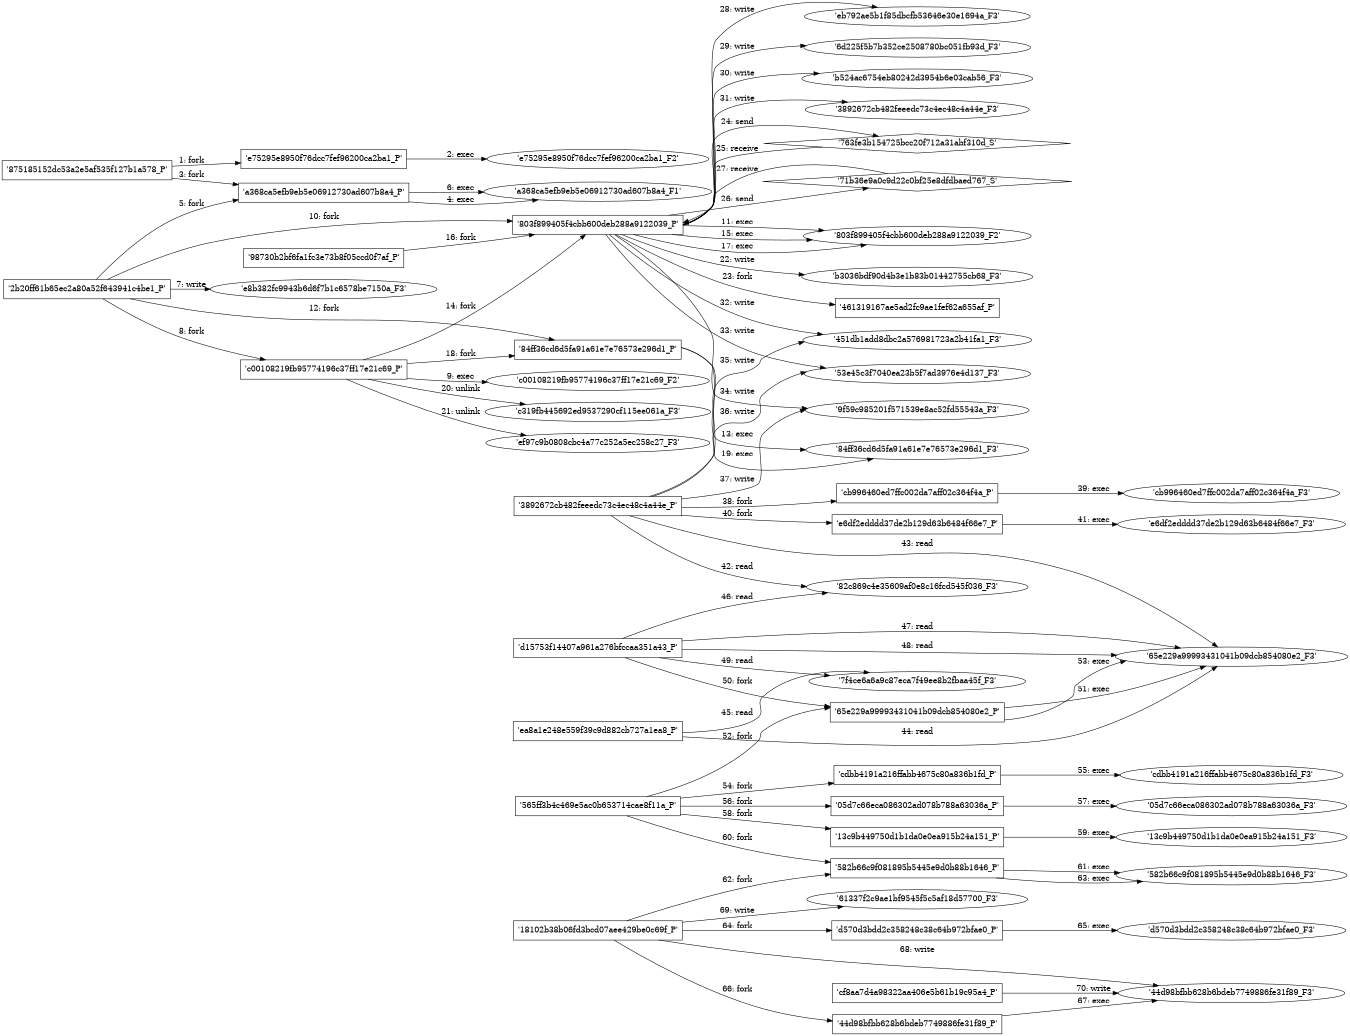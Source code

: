digraph "D:\Learning\Paper\apt\基于CTI的攻击预警\Dataset\攻击图\ASGfromALLCTI\Quarterly Report Incident Response trends in Q1 2022.dot" {
rankdir="LR"
size="9"
fixedsize="false"
splines="true"
nodesep=0.3
ranksep=0
fontsize=10
overlap="scalexy"
engine= "neato"
	"'875185152dc53a2e5af535f127b1a578_P'" [node_type=Process shape=box]
	"'e75295e8950f76dcc7fef96200ca2ba1_P'" [node_type=Process shape=box]
	"'875185152dc53a2e5af535f127b1a578_P'" -> "'e75295e8950f76dcc7fef96200ca2ba1_P'" [label="1: fork"]
	"'e75295e8950f76dcc7fef96200ca2ba1_P'" [node_type=Process shape=box]
	"'e75295e8950f76dcc7fef96200ca2ba1_F2'" [node_type=File shape=ellipse]
	"'e75295e8950f76dcc7fef96200ca2ba1_P'" -> "'e75295e8950f76dcc7fef96200ca2ba1_F2'" [label="2: exec"]
	"'875185152dc53a2e5af535f127b1a578_P'" [node_type=Process shape=box]
	"'a368ca5efb9eb5e06912730ad607b8a4_P'" [node_type=Process shape=box]
	"'875185152dc53a2e5af535f127b1a578_P'" -> "'a368ca5efb9eb5e06912730ad607b8a4_P'" [label="3: fork"]
	"'a368ca5efb9eb5e06912730ad607b8a4_P'" [node_type=Process shape=box]
	"'a368ca5efb9eb5e06912730ad607b8a4_F1'" [node_type=File shape=ellipse]
	"'a368ca5efb9eb5e06912730ad607b8a4_P'" -> "'a368ca5efb9eb5e06912730ad607b8a4_F1'" [label="4: exec"]
	"'2b20ff61b65ec2a80a52f643941c4be1_P'" [node_type=Process shape=box]
	"'a368ca5efb9eb5e06912730ad607b8a4_P'" [node_type=Process shape=box]
	"'2b20ff61b65ec2a80a52f643941c4be1_P'" -> "'a368ca5efb9eb5e06912730ad607b8a4_P'" [label="5: fork"]
	"'a368ca5efb9eb5e06912730ad607b8a4_P'" [node_type=Process shape=box]
	"'a368ca5efb9eb5e06912730ad607b8a4_F1'" [node_type=File shape=ellipse]
	"'a368ca5efb9eb5e06912730ad607b8a4_P'" -> "'a368ca5efb9eb5e06912730ad607b8a4_F1'" [label="6: exec"]
	"'e8b382fc9943b6d6f7b1c6578be7150a_F3'" [node_type=file shape=ellipse]
	"'2b20ff61b65ec2a80a52f643941c4be1_P'" [node_type=Process shape=box]
	"'2b20ff61b65ec2a80a52f643941c4be1_P'" -> "'e8b382fc9943b6d6f7b1c6578be7150a_F3'" [label="7: write"]
	"'2b20ff61b65ec2a80a52f643941c4be1_P'" [node_type=Process shape=box]
	"'c00108219fb95774196c37ff17e21c69_P'" [node_type=Process shape=box]
	"'2b20ff61b65ec2a80a52f643941c4be1_P'" -> "'c00108219fb95774196c37ff17e21c69_P'" [label="8: fork"]
	"'c00108219fb95774196c37ff17e21c69_P'" [node_type=Process shape=box]
	"'c00108219fb95774196c37ff17e21c69_F2'" [node_type=File shape=ellipse]
	"'c00108219fb95774196c37ff17e21c69_P'" -> "'c00108219fb95774196c37ff17e21c69_F2'" [label="9: exec"]
	"'2b20ff61b65ec2a80a52f643941c4be1_P'" [node_type=Process shape=box]
	"'803f899405f4cbb600deb288a9122039_P'" [node_type=Process shape=box]
	"'2b20ff61b65ec2a80a52f643941c4be1_P'" -> "'803f899405f4cbb600deb288a9122039_P'" [label="10: fork"]
	"'803f899405f4cbb600deb288a9122039_P'" [node_type=Process shape=box]
	"'803f899405f4cbb600deb288a9122039_F2'" [node_type=File shape=ellipse]
	"'803f899405f4cbb600deb288a9122039_P'" -> "'803f899405f4cbb600deb288a9122039_F2'" [label="11: exec"]
	"'2b20ff61b65ec2a80a52f643941c4be1_P'" [node_type=Process shape=box]
	"'84ff36cd6d5fa91a61e7e76573e296d1_P'" [node_type=Process shape=box]
	"'2b20ff61b65ec2a80a52f643941c4be1_P'" -> "'84ff36cd6d5fa91a61e7e76573e296d1_P'" [label="12: fork"]
	"'84ff36cd6d5fa91a61e7e76573e296d1_P'" [node_type=Process shape=box]
	"'84ff36cd6d5fa91a61e7e76573e296d1_F3'" [node_type=File shape=ellipse]
	"'84ff36cd6d5fa91a61e7e76573e296d1_P'" -> "'84ff36cd6d5fa91a61e7e76573e296d1_F3'" [label="13: exec"]
	"'c00108219fb95774196c37ff17e21c69_P'" [node_type=Process shape=box]
	"'803f899405f4cbb600deb288a9122039_P'" [node_type=Process shape=box]
	"'c00108219fb95774196c37ff17e21c69_P'" -> "'803f899405f4cbb600deb288a9122039_P'" [label="14: fork"]
	"'803f899405f4cbb600deb288a9122039_P'" [node_type=Process shape=box]
	"'803f899405f4cbb600deb288a9122039_F2'" [node_type=File shape=ellipse]
	"'803f899405f4cbb600deb288a9122039_P'" -> "'803f899405f4cbb600deb288a9122039_F2'" [label="15: exec"]
	"'98730b2bf6fa1fc3e73b8f05ccd0f7af_P'" [node_type=Process shape=box]
	"'803f899405f4cbb600deb288a9122039_P'" [node_type=Process shape=box]
	"'98730b2bf6fa1fc3e73b8f05ccd0f7af_P'" -> "'803f899405f4cbb600deb288a9122039_P'" [label="16: fork"]
	"'803f899405f4cbb600deb288a9122039_P'" [node_type=Process shape=box]
	"'803f899405f4cbb600deb288a9122039_F2'" [node_type=File shape=ellipse]
	"'803f899405f4cbb600deb288a9122039_P'" -> "'803f899405f4cbb600deb288a9122039_F2'" [label="17: exec"]
	"'c00108219fb95774196c37ff17e21c69_P'" [node_type=Process shape=box]
	"'84ff36cd6d5fa91a61e7e76573e296d1_P'" [node_type=Process shape=box]
	"'c00108219fb95774196c37ff17e21c69_P'" -> "'84ff36cd6d5fa91a61e7e76573e296d1_P'" [label="18: fork"]
	"'84ff36cd6d5fa91a61e7e76573e296d1_P'" [node_type=Process shape=box]
	"'84ff36cd6d5fa91a61e7e76573e296d1_F3'" [node_type=File shape=ellipse]
	"'84ff36cd6d5fa91a61e7e76573e296d1_P'" -> "'84ff36cd6d5fa91a61e7e76573e296d1_F3'" [label="19: exec"]
	"'c319fb445692ed9537290cf115ee061a_F3'" [node_type=file shape=ellipse]
	"'c00108219fb95774196c37ff17e21c69_P'" [node_type=Process shape=box]
	"'c00108219fb95774196c37ff17e21c69_P'" -> "'c319fb445692ed9537290cf115ee061a_F3'" [label="20: unlink"]
	"'ef97c9b0808cbc4a77c252a5ec258c27_F3'" [node_type=file shape=ellipse]
	"'c00108219fb95774196c37ff17e21c69_P'" [node_type=Process shape=box]
	"'c00108219fb95774196c37ff17e21c69_P'" -> "'ef97c9b0808cbc4a77c252a5ec258c27_F3'" [label="21: unlink"]
	"'b3036bdf90d4b3e1b83b01442755cb68_F3'" [node_type=file shape=ellipse]
	"'803f899405f4cbb600deb288a9122039_P'" [node_type=Process shape=box]
	"'803f899405f4cbb600deb288a9122039_P'" -> "'b3036bdf90d4b3e1b83b01442755cb68_F3'" [label="22: write"]
	"'803f899405f4cbb600deb288a9122039_P'" [node_type=Process shape=box]
	"'461319167ae5ad2fc9ae1fef62a655af_P'" [node_type=Process shape=box]
	"'803f899405f4cbb600deb288a9122039_P'" -> "'461319167ae5ad2fc9ae1fef62a655af_P'" [label="23: fork"]
	"'763fe3b154725bcc20f712a31abf310d_S'" [node_type=Socket shape=diamond]
	"'803f899405f4cbb600deb288a9122039_P'" [node_type=Process shape=box]
	"'803f899405f4cbb600deb288a9122039_P'" -> "'763fe3b154725bcc20f712a31abf310d_S'" [label="24: send"]
	"'763fe3b154725bcc20f712a31abf310d_S'" -> "'803f899405f4cbb600deb288a9122039_P'" [label="25: receive"]
	"'71b36e9a0c9d22c0bf25e8dfdbaed767_S'" [node_type=Socket shape=diamond]
	"'803f899405f4cbb600deb288a9122039_P'" [node_type=Process shape=box]
	"'803f899405f4cbb600deb288a9122039_P'" -> "'71b36e9a0c9d22c0bf25e8dfdbaed767_S'" [label="26: send"]
	"'71b36e9a0c9d22c0bf25e8dfdbaed767_S'" -> "'803f899405f4cbb600deb288a9122039_P'" [label="27: receive"]
	"'eb792ae5b1f85dbcfb53646e30e1694a_F3'" [node_type=file shape=ellipse]
	"'803f899405f4cbb600deb288a9122039_P'" [node_type=Process shape=box]
	"'803f899405f4cbb600deb288a9122039_P'" -> "'eb792ae5b1f85dbcfb53646e30e1694a_F3'" [label="28: write"]
	"'6d225f5b7b352ce2508780bc051fb93d_F3'" [node_type=file shape=ellipse]
	"'803f899405f4cbb600deb288a9122039_P'" [node_type=Process shape=box]
	"'803f899405f4cbb600deb288a9122039_P'" -> "'6d225f5b7b352ce2508780bc051fb93d_F3'" [label="29: write"]
	"'b524ac6754eb80242d3954b6e03cab56_F3'" [node_type=file shape=ellipse]
	"'803f899405f4cbb600deb288a9122039_P'" [node_type=Process shape=box]
	"'803f899405f4cbb600deb288a9122039_P'" -> "'b524ac6754eb80242d3954b6e03cab56_F3'" [label="30: write"]
	"'3892672cb482feeedc73c4ec48c4a44e_F3'" [node_type=file shape=ellipse]
	"'803f899405f4cbb600deb288a9122039_P'" [node_type=Process shape=box]
	"'803f899405f4cbb600deb288a9122039_P'" -> "'3892672cb482feeedc73c4ec48c4a44e_F3'" [label="31: write"]
	"'451db1add8dbc2a576981723a2b41fa1_F3'" [node_type=file shape=ellipse]
	"'803f899405f4cbb600deb288a9122039_P'" [node_type=Process shape=box]
	"'803f899405f4cbb600deb288a9122039_P'" -> "'451db1add8dbc2a576981723a2b41fa1_F3'" [label="32: write"]
	"'53e45c3f7040ea23b5f7ad3976e4d137_F3'" [node_type=file shape=ellipse]
	"'803f899405f4cbb600deb288a9122039_P'" [node_type=Process shape=box]
	"'803f899405f4cbb600deb288a9122039_P'" -> "'53e45c3f7040ea23b5f7ad3976e4d137_F3'" [label="33: write"]
	"'9f59c985201f571539e8ac52fd55543a_F3'" [node_type=file shape=ellipse]
	"'803f899405f4cbb600deb288a9122039_P'" [node_type=Process shape=box]
	"'803f899405f4cbb600deb288a9122039_P'" -> "'9f59c985201f571539e8ac52fd55543a_F3'" [label="34: write"]
	"'451db1add8dbc2a576981723a2b41fa1_F3'" [node_type=file shape=ellipse]
	"'3892672cb482feeedc73c4ec48c4a44e_P'" [node_type=Process shape=box]
	"'3892672cb482feeedc73c4ec48c4a44e_P'" -> "'451db1add8dbc2a576981723a2b41fa1_F3'" [label="35: write"]
	"'53e45c3f7040ea23b5f7ad3976e4d137_F3'" [node_type=file shape=ellipse]
	"'3892672cb482feeedc73c4ec48c4a44e_P'" [node_type=Process shape=box]
	"'3892672cb482feeedc73c4ec48c4a44e_P'" -> "'53e45c3f7040ea23b5f7ad3976e4d137_F3'" [label="36: write"]
	"'9f59c985201f571539e8ac52fd55543a_F3'" [node_type=file shape=ellipse]
	"'3892672cb482feeedc73c4ec48c4a44e_P'" [node_type=Process shape=box]
	"'3892672cb482feeedc73c4ec48c4a44e_P'" -> "'9f59c985201f571539e8ac52fd55543a_F3'" [label="37: write"]
	"'3892672cb482feeedc73c4ec48c4a44e_P'" [node_type=Process shape=box]
	"'cb996460ed7ffc002da7aff02c364f4a_P'" [node_type=Process shape=box]
	"'3892672cb482feeedc73c4ec48c4a44e_P'" -> "'cb996460ed7ffc002da7aff02c364f4a_P'" [label="38: fork"]
	"'cb996460ed7ffc002da7aff02c364f4a_P'" [node_type=Process shape=box]
	"'cb996460ed7ffc002da7aff02c364f4a_F3'" [node_type=File shape=ellipse]
	"'cb996460ed7ffc002da7aff02c364f4a_P'" -> "'cb996460ed7ffc002da7aff02c364f4a_F3'" [label="39: exec"]
	"'3892672cb482feeedc73c4ec48c4a44e_P'" [node_type=Process shape=box]
	"'e6df2edddd37de2b129d63b6484f66e7_P'" [node_type=Process shape=box]
	"'3892672cb482feeedc73c4ec48c4a44e_P'" -> "'e6df2edddd37de2b129d63b6484f66e7_P'" [label="40: fork"]
	"'e6df2edddd37de2b129d63b6484f66e7_P'" [node_type=Process shape=box]
	"'e6df2edddd37de2b129d63b6484f66e7_F3'" [node_type=File shape=ellipse]
	"'e6df2edddd37de2b129d63b6484f66e7_P'" -> "'e6df2edddd37de2b129d63b6484f66e7_F3'" [label="41: exec"]
	"'82c869c4e35609af0e8c16fcd545f036_F3'" [node_type=file shape=ellipse]
	"'3892672cb482feeedc73c4ec48c4a44e_P'" [node_type=Process shape=box]
	"'3892672cb482feeedc73c4ec48c4a44e_P'" -> "'82c869c4e35609af0e8c16fcd545f036_F3'" [label="42: read"]
	"'65e229a99993431041b09dcb854080e2_F3'" [node_type=file shape=ellipse]
	"'3892672cb482feeedc73c4ec48c4a44e_P'" [node_type=Process shape=box]
	"'3892672cb482feeedc73c4ec48c4a44e_P'" -> "'65e229a99993431041b09dcb854080e2_F3'" [label="43: read"]
	"'65e229a99993431041b09dcb854080e2_F3'" [node_type=file shape=ellipse]
	"'ea8a1e248e559f39c9d882cb727a1ea8_P'" [node_type=Process shape=box]
	"'ea8a1e248e559f39c9d882cb727a1ea8_P'" -> "'65e229a99993431041b09dcb854080e2_F3'" [label="44: read"]
	"'7f4ce6a6a9c87eca7f49ee8b2fbaa45f_F3'" [node_type=file shape=ellipse]
	"'ea8a1e248e559f39c9d882cb727a1ea8_P'" [node_type=Process shape=box]
	"'ea8a1e248e559f39c9d882cb727a1ea8_P'" -> "'7f4ce6a6a9c87eca7f49ee8b2fbaa45f_F3'" [label="45: read"]
	"'82c869c4e35609af0e8c16fcd545f036_F3'" [node_type=file shape=ellipse]
	"'d15753f14407a961a276bfccaa351a43_P'" [node_type=Process shape=box]
	"'d15753f14407a961a276bfccaa351a43_P'" -> "'82c869c4e35609af0e8c16fcd545f036_F3'" [label="46: read"]
	"'65e229a99993431041b09dcb854080e2_F3'" [node_type=file shape=ellipse]
	"'d15753f14407a961a276bfccaa351a43_P'" [node_type=Process shape=box]
	"'d15753f14407a961a276bfccaa351a43_P'" -> "'65e229a99993431041b09dcb854080e2_F3'" [label="47: read"]
	"'65e229a99993431041b09dcb854080e2_F3'" [node_type=file shape=ellipse]
	"'d15753f14407a961a276bfccaa351a43_P'" [node_type=Process shape=box]
	"'d15753f14407a961a276bfccaa351a43_P'" -> "'65e229a99993431041b09dcb854080e2_F3'" [label="48: read"]
	"'7f4ce6a6a9c87eca7f49ee8b2fbaa45f_F3'" [node_type=file shape=ellipse]
	"'d15753f14407a961a276bfccaa351a43_P'" [node_type=Process shape=box]
	"'d15753f14407a961a276bfccaa351a43_P'" -> "'7f4ce6a6a9c87eca7f49ee8b2fbaa45f_F3'" [label="49: read"]
	"'d15753f14407a961a276bfccaa351a43_P'" [node_type=Process shape=box]
	"'65e229a99993431041b09dcb854080e2_P'" [node_type=Process shape=box]
	"'d15753f14407a961a276bfccaa351a43_P'" -> "'65e229a99993431041b09dcb854080e2_P'" [label="50: fork"]
	"'65e229a99993431041b09dcb854080e2_P'" [node_type=Process shape=box]
	"'65e229a99993431041b09dcb854080e2_F3'" [node_type=File shape=ellipse]
	"'65e229a99993431041b09dcb854080e2_P'" -> "'65e229a99993431041b09dcb854080e2_F3'" [label="51: exec"]
	"'565ff3b4c469e5ac0b653714cae8f11a_P'" [node_type=Process shape=box]
	"'65e229a99993431041b09dcb854080e2_P'" [node_type=Process shape=box]
	"'565ff3b4c469e5ac0b653714cae8f11a_P'" -> "'65e229a99993431041b09dcb854080e2_P'" [label="52: fork"]
	"'65e229a99993431041b09dcb854080e2_P'" [node_type=Process shape=box]
	"'65e229a99993431041b09dcb854080e2_F3'" [node_type=File shape=ellipse]
	"'65e229a99993431041b09dcb854080e2_P'" -> "'65e229a99993431041b09dcb854080e2_F3'" [label="53: exec"]
	"'565ff3b4c469e5ac0b653714cae8f11a_P'" [node_type=Process shape=box]
	"'cdbb4191a216ffabb4675c80a836b1fd_P'" [node_type=Process shape=box]
	"'565ff3b4c469e5ac0b653714cae8f11a_P'" -> "'cdbb4191a216ffabb4675c80a836b1fd_P'" [label="54: fork"]
	"'cdbb4191a216ffabb4675c80a836b1fd_P'" [node_type=Process shape=box]
	"'cdbb4191a216ffabb4675c80a836b1fd_F3'" [node_type=File shape=ellipse]
	"'cdbb4191a216ffabb4675c80a836b1fd_P'" -> "'cdbb4191a216ffabb4675c80a836b1fd_F3'" [label="55: exec"]
	"'565ff3b4c469e5ac0b653714cae8f11a_P'" [node_type=Process shape=box]
	"'05d7c66eca086302ad078b788a63036a_P'" [node_type=Process shape=box]
	"'565ff3b4c469e5ac0b653714cae8f11a_P'" -> "'05d7c66eca086302ad078b788a63036a_P'" [label="56: fork"]
	"'05d7c66eca086302ad078b788a63036a_P'" [node_type=Process shape=box]
	"'05d7c66eca086302ad078b788a63036a_F3'" [node_type=File shape=ellipse]
	"'05d7c66eca086302ad078b788a63036a_P'" -> "'05d7c66eca086302ad078b788a63036a_F3'" [label="57: exec"]
	"'565ff3b4c469e5ac0b653714cae8f11a_P'" [node_type=Process shape=box]
	"'13c9b449750d1b1da0e0ea915b24a151_P'" [node_type=Process shape=box]
	"'565ff3b4c469e5ac0b653714cae8f11a_P'" -> "'13c9b449750d1b1da0e0ea915b24a151_P'" [label="58: fork"]
	"'13c9b449750d1b1da0e0ea915b24a151_P'" [node_type=Process shape=box]
	"'13c9b449750d1b1da0e0ea915b24a151_F3'" [node_type=File shape=ellipse]
	"'13c9b449750d1b1da0e0ea915b24a151_P'" -> "'13c9b449750d1b1da0e0ea915b24a151_F3'" [label="59: exec"]
	"'565ff3b4c469e5ac0b653714cae8f11a_P'" [node_type=Process shape=box]
	"'582b66c9f081895b5445e9d0b88b1646_P'" [node_type=Process shape=box]
	"'565ff3b4c469e5ac0b653714cae8f11a_P'" -> "'582b66c9f081895b5445e9d0b88b1646_P'" [label="60: fork"]
	"'582b66c9f081895b5445e9d0b88b1646_P'" [node_type=Process shape=box]
	"'582b66c9f081895b5445e9d0b88b1646_F3'" [node_type=File shape=ellipse]
	"'582b66c9f081895b5445e9d0b88b1646_P'" -> "'582b66c9f081895b5445e9d0b88b1646_F3'" [label="61: exec"]
	"'18102b38b06fd3bcd07aee429be0c69f_P'" [node_type=Process shape=box]
	"'582b66c9f081895b5445e9d0b88b1646_P'" [node_type=Process shape=box]
	"'18102b38b06fd3bcd07aee429be0c69f_P'" -> "'582b66c9f081895b5445e9d0b88b1646_P'" [label="62: fork"]
	"'582b66c9f081895b5445e9d0b88b1646_P'" [node_type=Process shape=box]
	"'582b66c9f081895b5445e9d0b88b1646_F3'" [node_type=File shape=ellipse]
	"'582b66c9f081895b5445e9d0b88b1646_P'" -> "'582b66c9f081895b5445e9d0b88b1646_F3'" [label="63: exec"]
	"'18102b38b06fd3bcd07aee429be0c69f_P'" [node_type=Process shape=box]
	"'d570d3bdd2c358248c38c64b972bfae0_P'" [node_type=Process shape=box]
	"'18102b38b06fd3bcd07aee429be0c69f_P'" -> "'d570d3bdd2c358248c38c64b972bfae0_P'" [label="64: fork"]
	"'d570d3bdd2c358248c38c64b972bfae0_P'" [node_type=Process shape=box]
	"'d570d3bdd2c358248c38c64b972bfae0_F3'" [node_type=File shape=ellipse]
	"'d570d3bdd2c358248c38c64b972bfae0_P'" -> "'d570d3bdd2c358248c38c64b972bfae0_F3'" [label="65: exec"]
	"'18102b38b06fd3bcd07aee429be0c69f_P'" [node_type=Process shape=box]
	"'44d98bfbb628b6bdeb7749886fe31f89_P'" [node_type=Process shape=box]
	"'18102b38b06fd3bcd07aee429be0c69f_P'" -> "'44d98bfbb628b6bdeb7749886fe31f89_P'" [label="66: fork"]
	"'44d98bfbb628b6bdeb7749886fe31f89_P'" [node_type=Process shape=box]
	"'44d98bfbb628b6bdeb7749886fe31f89_F3'" [node_type=File shape=ellipse]
	"'44d98bfbb628b6bdeb7749886fe31f89_P'" -> "'44d98bfbb628b6bdeb7749886fe31f89_F3'" [label="67: exec"]
	"'44d98bfbb628b6bdeb7749886fe31f89_F3'" [node_type=file shape=ellipse]
	"'18102b38b06fd3bcd07aee429be0c69f_P'" [node_type=Process shape=box]
	"'18102b38b06fd3bcd07aee429be0c69f_P'" -> "'44d98bfbb628b6bdeb7749886fe31f89_F3'" [label="68: write"]
	"'61337f2c9ae1bf9545f5c5af18d57700_F3'" [node_type=file shape=ellipse]
	"'18102b38b06fd3bcd07aee429be0c69f_P'" [node_type=Process shape=box]
	"'18102b38b06fd3bcd07aee429be0c69f_P'" -> "'61337f2c9ae1bf9545f5c5af18d57700_F3'" [label="69: write"]
	"'44d98bfbb628b6bdeb7749886fe31f89_F3'" [node_type=file shape=ellipse]
	"'cf8aa7d4a98322aa406e5b61b19c95a4_P'" [node_type=Process shape=box]
	"'cf8aa7d4a98322aa406e5b61b19c95a4_P'" -> "'44d98bfbb628b6bdeb7749886fe31f89_F3'" [label="70: write"]
}
